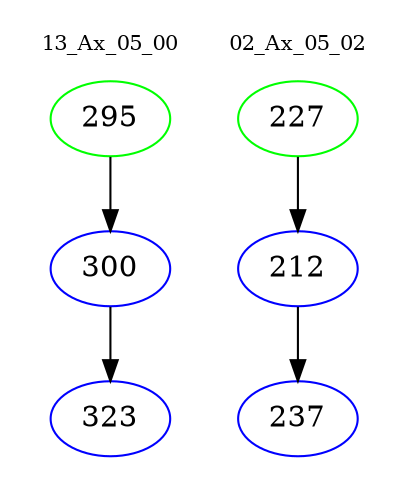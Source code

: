 digraph{
subgraph cluster_0 {
color = white
label = "13_Ax_05_00";
fontsize=10;
T0_295 [label="295", color="green"]
T0_295 -> T0_300 [color="black"]
T0_300 [label="300", color="blue"]
T0_300 -> T0_323 [color="black"]
T0_323 [label="323", color="blue"]
}
subgraph cluster_1 {
color = white
label = "02_Ax_05_02";
fontsize=10;
T1_227 [label="227", color="green"]
T1_227 -> T1_212 [color="black"]
T1_212 [label="212", color="blue"]
T1_212 -> T1_237 [color="black"]
T1_237 [label="237", color="blue"]
}
}

